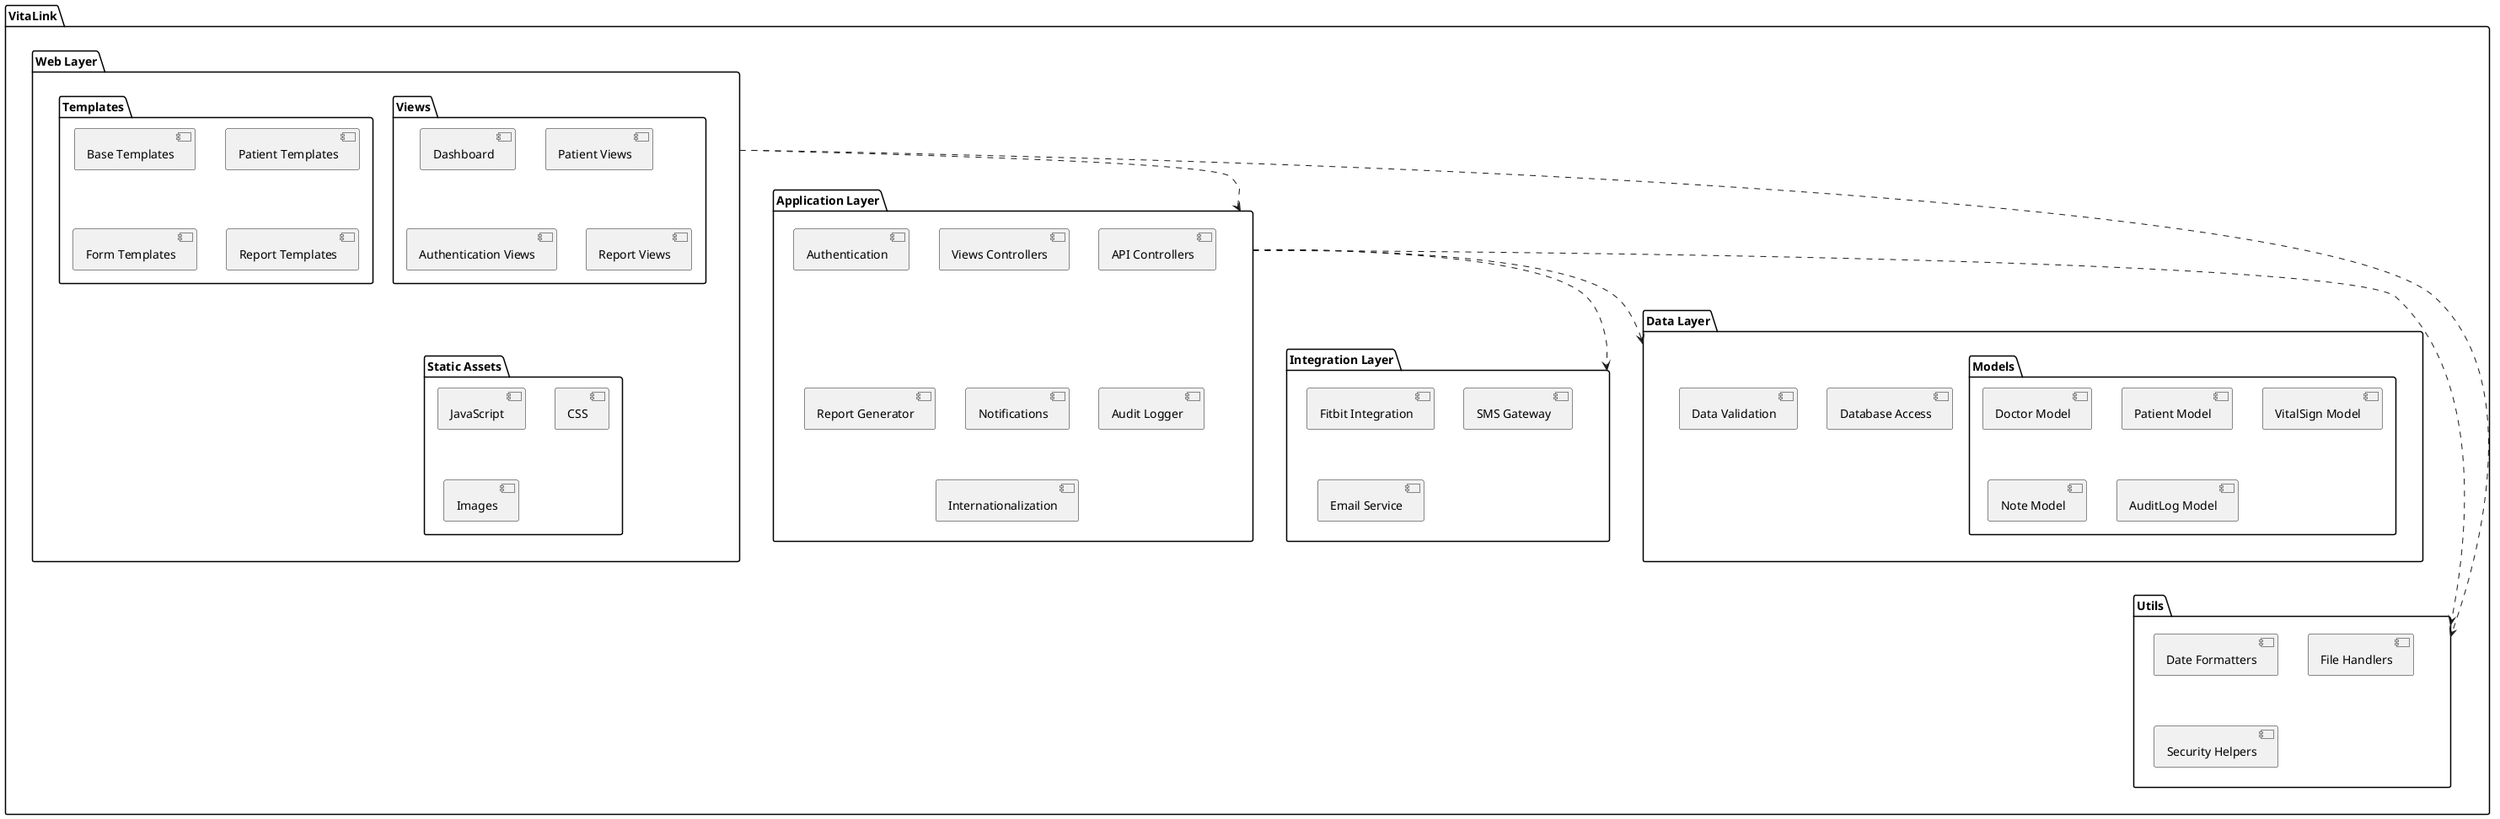 @startuml "Diagramma del Pacchetto VitaLink"
' Diagramma del Pacchetto
package "VitaLink" {
  package "Web Layer" {
    package "Views" {
      [Dashboard]
      [Patient Views]
      [Authentication Views]
      [Report Views]
    }
    
    package "Templates" {
      [Base Templates]
      [Patient Templates]
      [Form Templates]
      [Report Templates]
    }
    
    package "Static Assets" {
      [JavaScript]
      [CSS]
      [Images]
    }
  }
  
  package "Application Layer" {
    [Authentication]
    [Views Controllers]
    [API Controllers]
    [Report Generator]
    [Notifications]
    [Audit Logger]
    [Internationalization]
  }
  
  package "Integration Layer" {
    [Fitbit Integration]
    [SMS Gateway]
    [Email Service]
  }
  
  package "Data Layer" {
    package "Models" {
      [Doctor Model]
      [Patient Model]
      [VitalSign Model]
      [Note Model]
      [AuditLog Model]
    }
    
    [Database Access]
    [Data Validation]
  }
  
  package "Utils" {
    [Date Formatters]
    [File Handlers]
    [Security Helpers]
  }
}

"Web Layer" ..> "Application Layer"
"Application Layer" ..> "Data Layer"
"Application Layer" ..> "Integration Layer"
"Application Layer" ..> "Utils"
"Web Layer" ..> "Utils"
@enduml